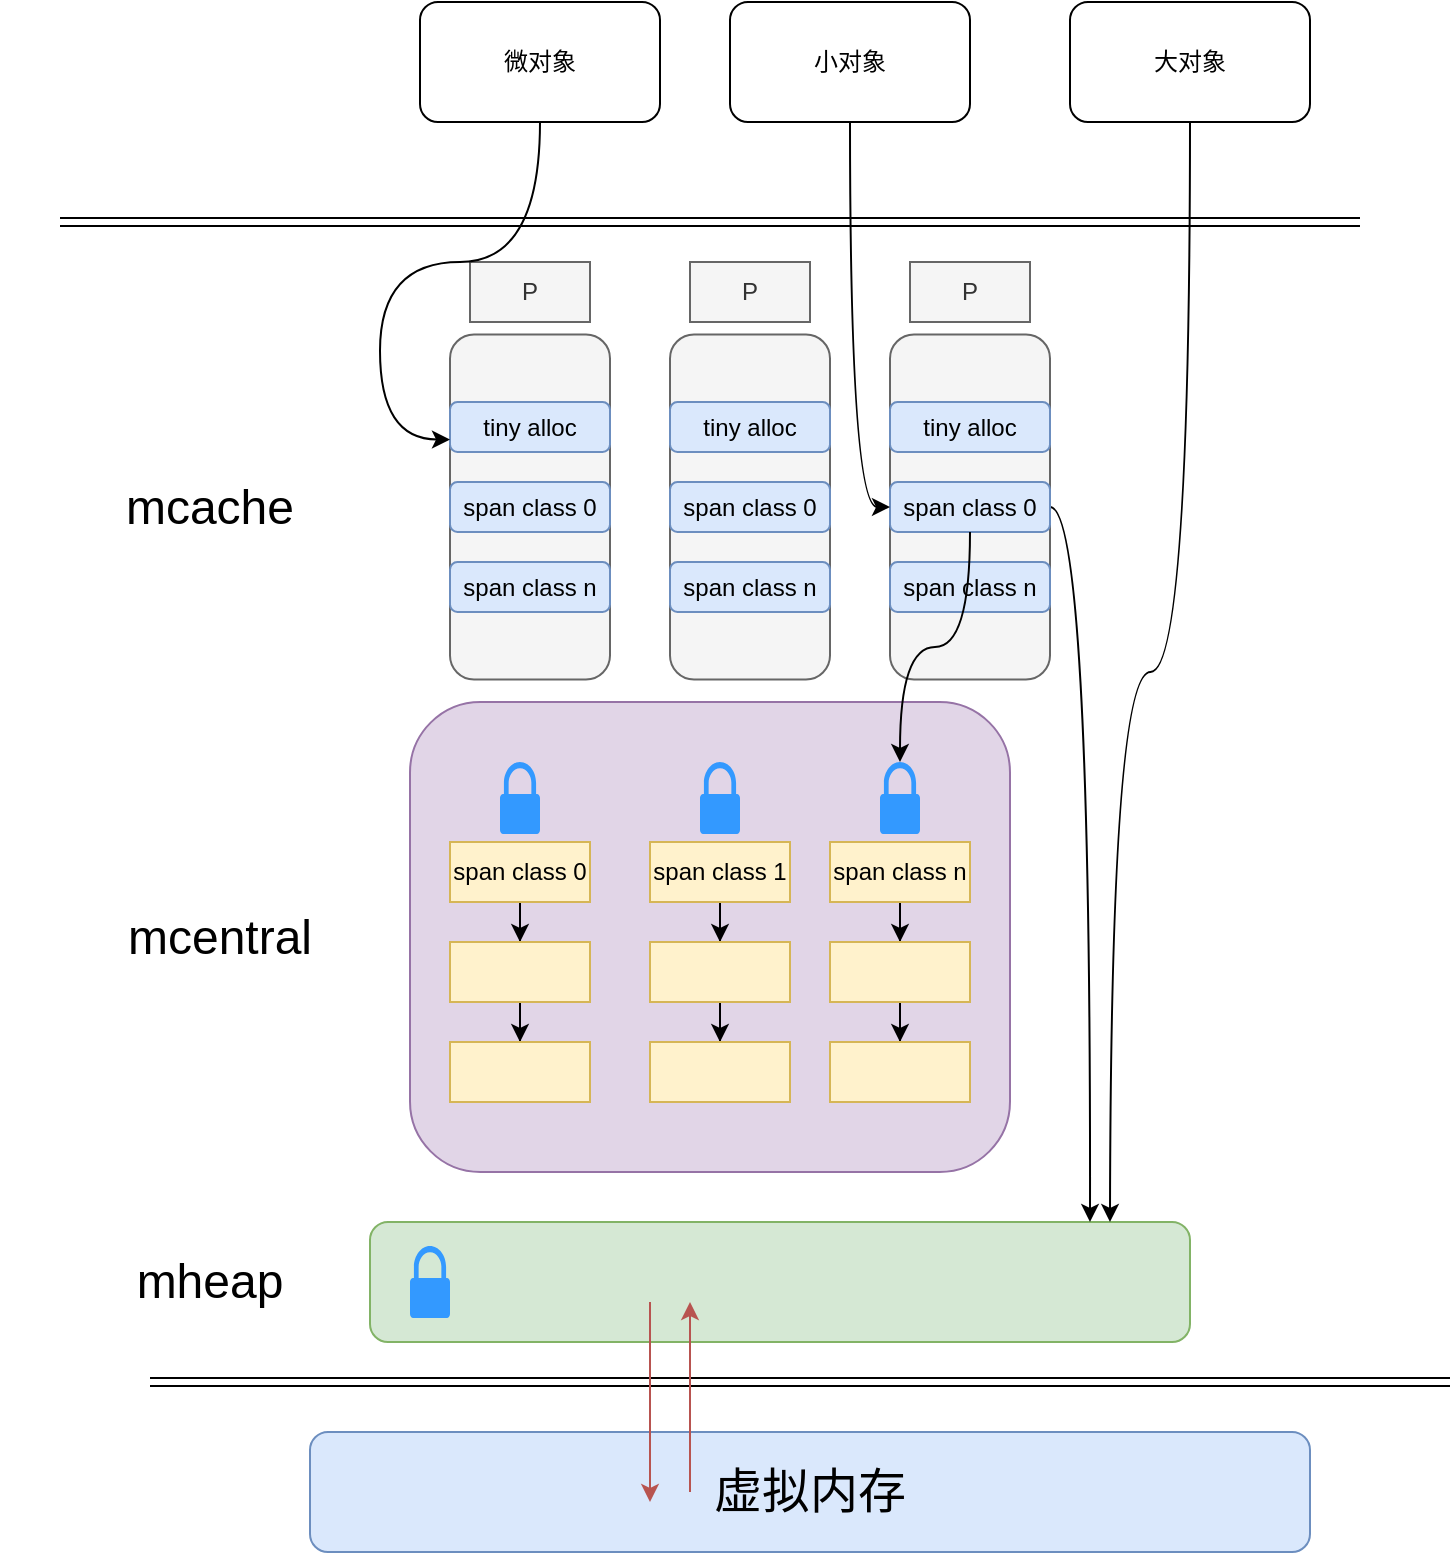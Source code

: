 <mxfile version="26.1.3">
  <diagram name="第 1 页" id="foYkLZINWGd8DqjeHYjd">
    <mxGraphModel dx="1853" dy="1819" grid="1" gridSize="10" guides="1" tooltips="1" connect="1" arrows="1" fold="1" page="1" pageScale="1" pageWidth="827" pageHeight="1169" math="0" shadow="0">
      <root>
        <mxCell id="0" />
        <mxCell id="1" parent="0" />
        <mxCell id="wKhzmLMpQ3T_GMPxd84L-4" value="&lt;font style=&quot;font-size: 24px;&quot;&gt;虚拟内存&lt;/font&gt;" style="rounded=1;whiteSpace=wrap;html=1;fillColor=#dae8fc;strokeColor=#6c8ebf;movable=0;resizable=0;rotatable=0;deletable=0;editable=0;locked=1;connectable=0;" vertex="1" parent="1">
          <mxGeometry x="130" y="525" width="500" height="60" as="geometry" />
        </mxCell>
        <mxCell id="wKhzmLMpQ3T_GMPxd84L-5" value="" style="rounded=1;whiteSpace=wrap;html=1;fillColor=#d5e8d4;strokeColor=#82b366;movable=0;resizable=0;rotatable=0;deletable=0;editable=0;locked=1;connectable=0;" vertex="1" parent="1">
          <mxGeometry x="160" y="420" width="410" height="60" as="geometry" />
        </mxCell>
        <mxCell id="wKhzmLMpQ3T_GMPxd84L-6" value="" style="sketch=0;pointerEvents=1;shadow=0;dashed=0;html=1;strokeColor=none;labelPosition=center;verticalLabelPosition=bottom;verticalAlign=top;outlineConnect=0;align=center;shape=mxgraph.office.security.lock_protected;fillColor=#3399FF;movable=0;resizable=0;rotatable=0;deletable=0;editable=0;locked=1;connectable=0;" vertex="1" parent="1">
          <mxGeometry x="180" y="432" width="20" height="36" as="geometry" />
        </mxCell>
        <mxCell id="wKhzmLMpQ3T_GMPxd84L-7" value="" style="shape=link;html=1;rounded=0;movable=0;resizable=0;rotatable=0;deletable=0;editable=0;locked=1;connectable=0;" edge="1" parent="1">
          <mxGeometry width="100" relative="1" as="geometry">
            <mxPoint x="50" y="500" as="sourcePoint" />
            <mxPoint x="700" y="500" as="targetPoint" />
          </mxGeometry>
        </mxCell>
        <mxCell id="wKhzmLMpQ3T_GMPxd84L-12" value="" style="endArrow=classic;html=1;rounded=0;exitX=0.38;exitY=0.5;exitDx=0;exitDy=0;exitPerimeter=0;fillColor=#f8cecc;strokeColor=#b85450;movable=0;resizable=0;rotatable=0;deletable=0;editable=0;locked=1;connectable=0;" edge="1" parent="1" source="wKhzmLMpQ3T_GMPxd84L-4">
          <mxGeometry width="50" height="50" relative="1" as="geometry">
            <mxPoint x="270" y="510" as="sourcePoint" />
            <mxPoint x="320" y="460" as="targetPoint" />
          </mxGeometry>
        </mxCell>
        <mxCell id="wKhzmLMpQ3T_GMPxd84L-13" value="" style="endArrow=classic;html=1;rounded=0;exitX=0.38;exitY=0.5;exitDx=0;exitDy=0;exitPerimeter=0;entryX=0.34;entryY=0.583;entryDx=0;entryDy=0;entryPerimeter=0;fillColor=#f8cecc;strokeColor=#b85450;movable=0;resizable=0;rotatable=0;deletable=0;editable=0;locked=1;connectable=0;" edge="1" parent="1" target="wKhzmLMpQ3T_GMPxd84L-4">
          <mxGeometry width="50" height="50" relative="1" as="geometry">
            <mxPoint x="300" y="460" as="sourcePoint" />
            <mxPoint x="300" y="545" as="targetPoint" />
          </mxGeometry>
        </mxCell>
        <mxCell id="wKhzmLMpQ3T_GMPxd84L-14" value="" style="rounded=1;whiteSpace=wrap;html=1;fillColor=#e1d5e7;strokeColor=#9673a6;movable=0;resizable=0;rotatable=0;deletable=0;editable=0;locked=1;connectable=0;" vertex="1" parent="1">
          <mxGeometry x="180" y="160" width="300" height="235" as="geometry" />
        </mxCell>
        <mxCell id="wKhzmLMpQ3T_GMPxd84L-20" value="&lt;div data-lake_diagram_content_editor_data=&quot;true&quot;&gt;&lt;font style=&quot;font-size: 24px;&quot;&gt;mcentral&lt;/font&gt;&lt;/div&gt;" style="text;html=1;align=center;verticalAlign=middle;whiteSpace=wrap;rounded=0;movable=0;resizable=0;rotatable=0;deletable=0;editable=0;locked=1;connectable=0;" vertex="1" parent="1">
          <mxGeometry x="-20" y="262.5" width="210" height="30" as="geometry" />
        </mxCell>
        <mxCell id="wKhzmLMpQ3T_GMPxd84L-21" value="&lt;span style=&quot;font-size: 24px;&quot;&gt;mheap&lt;/span&gt;" style="text;html=1;align=center;verticalAlign=middle;whiteSpace=wrap;rounded=0;movable=0;resizable=0;rotatable=0;deletable=0;editable=0;locked=1;connectable=0;" vertex="1" parent="1">
          <mxGeometry x="50" y="435" width="60" height="30" as="geometry" />
        </mxCell>
        <mxCell id="wKhzmLMpQ3T_GMPxd84L-44" value="&lt;div data-lake_diagram_content_editor_data=&quot;true&quot;&gt;&lt;font style=&quot;font-size: 24px;&quot;&gt;mcache&lt;/font&gt;&lt;/div&gt;" style="text;html=1;align=center;verticalAlign=middle;whiteSpace=wrap;rounded=0;movable=0;resizable=0;rotatable=0;deletable=0;editable=0;locked=1;connectable=0;" vertex="1" parent="1">
          <mxGeometry x="-25" y="47.5" width="210" height="30" as="geometry" />
        </mxCell>
        <mxCell id="wKhzmLMpQ3T_GMPxd84L-46" value="" style="group;movable=0;resizable=0;rotatable=0;deletable=0;editable=0;locked=1;connectable=0;" vertex="1" connectable="0" parent="1">
          <mxGeometry x="200" y="190" width="260" height="170" as="geometry" />
        </mxCell>
        <mxCell id="wKhzmLMpQ3T_GMPxd84L-40" value="" style="sketch=0;pointerEvents=1;shadow=0;dashed=0;html=1;strokeColor=none;labelPosition=center;verticalLabelPosition=bottom;verticalAlign=top;outlineConnect=0;align=center;shape=mxgraph.office.security.lock_protected;fillColor=#3399FF;movable=0;resizable=0;rotatable=0;deletable=0;editable=0;locked=1;connectable=0;" vertex="1" parent="wKhzmLMpQ3T_GMPxd84L-46">
          <mxGeometry x="25" width="20" height="36" as="geometry" />
        </mxCell>
        <mxCell id="wKhzmLMpQ3T_GMPxd84L-41" value="" style="sketch=0;pointerEvents=1;shadow=0;dashed=0;html=1;strokeColor=none;labelPosition=center;verticalLabelPosition=bottom;verticalAlign=top;outlineConnect=0;align=center;shape=mxgraph.office.security.lock_protected;fillColor=#3399FF;movable=0;resizable=0;rotatable=0;deletable=0;editable=0;locked=1;connectable=0;" vertex="1" parent="wKhzmLMpQ3T_GMPxd84L-46">
          <mxGeometry x="125" width="20" height="36" as="geometry" />
        </mxCell>
        <mxCell id="wKhzmLMpQ3T_GMPxd84L-42" value="" style="sketch=0;pointerEvents=1;shadow=0;dashed=0;html=1;strokeColor=none;labelPosition=center;verticalLabelPosition=bottom;verticalAlign=top;outlineConnect=0;align=center;shape=mxgraph.office.security.lock_protected;fillColor=#3399FF;movable=0;resizable=0;rotatable=0;deletable=0;editable=0;locked=1;connectable=0;" vertex="1" parent="wKhzmLMpQ3T_GMPxd84L-46">
          <mxGeometry x="215" width="20" height="36" as="geometry" />
        </mxCell>
        <mxCell id="wKhzmLMpQ3T_GMPxd84L-45" value="" style="group;movable=0;resizable=0;rotatable=0;deletable=0;editable=0;locked=1;connectable=0;" vertex="1" connectable="0" parent="wKhzmLMpQ3T_GMPxd84L-46">
          <mxGeometry y="40" width="260" height="130" as="geometry" />
        </mxCell>
        <mxCell id="wKhzmLMpQ3T_GMPxd84L-23" value="" style="edgeStyle=orthogonalEdgeStyle;rounded=0;orthogonalLoop=1;jettySize=auto;html=1;entryX=0.5;entryY=0;entryDx=0;entryDy=0;movable=0;resizable=0;rotatable=0;deletable=0;editable=0;locked=1;connectable=0;" edge="1" parent="wKhzmLMpQ3T_GMPxd84L-45" source="wKhzmLMpQ3T_GMPxd84L-16" target="wKhzmLMpQ3T_GMPxd84L-17">
          <mxGeometry relative="1" as="geometry">
            <Array as="points" />
          </mxGeometry>
        </mxCell>
        <mxCell id="wKhzmLMpQ3T_GMPxd84L-16" value="span class 0" style="rounded=0;whiteSpace=wrap;html=1;fillColor=#fff2cc;strokeColor=#d6b656;movable=0;resizable=0;rotatable=0;deletable=0;editable=0;locked=1;connectable=0;" vertex="1" parent="wKhzmLMpQ3T_GMPxd84L-45">
          <mxGeometry width="70" height="30" as="geometry" />
        </mxCell>
        <mxCell id="wKhzmLMpQ3T_GMPxd84L-24" value="" style="edgeStyle=orthogonalEdgeStyle;rounded=0;orthogonalLoop=1;jettySize=auto;html=1;movable=0;resizable=0;rotatable=0;deletable=0;editable=0;locked=1;connectable=0;" edge="1" parent="wKhzmLMpQ3T_GMPxd84L-45" source="wKhzmLMpQ3T_GMPxd84L-17" target="wKhzmLMpQ3T_GMPxd84L-19">
          <mxGeometry relative="1" as="geometry" />
        </mxCell>
        <mxCell id="wKhzmLMpQ3T_GMPxd84L-17" value="" style="rounded=0;whiteSpace=wrap;html=1;fillColor=#fff2cc;strokeColor=#d6b656;movable=0;resizable=0;rotatable=0;deletable=0;editable=0;locked=1;connectable=0;" vertex="1" parent="wKhzmLMpQ3T_GMPxd84L-45">
          <mxGeometry y="50" width="70" height="30" as="geometry" />
        </mxCell>
        <mxCell id="wKhzmLMpQ3T_GMPxd84L-19" value="" style="rounded=0;whiteSpace=wrap;html=1;fillColor=#fff2cc;strokeColor=#d6b656;movable=0;resizable=0;rotatable=0;deletable=0;editable=0;locked=1;connectable=0;" vertex="1" parent="wKhzmLMpQ3T_GMPxd84L-45">
          <mxGeometry y="100" width="70" height="30" as="geometry" />
        </mxCell>
        <mxCell id="wKhzmLMpQ3T_GMPxd84L-25" value="" style="edgeStyle=orthogonalEdgeStyle;rounded=0;orthogonalLoop=1;jettySize=auto;html=1;entryX=0.5;entryY=0;entryDx=0;entryDy=0;movable=0;resizable=0;rotatable=0;deletable=0;editable=0;locked=1;connectable=0;" edge="1" parent="wKhzmLMpQ3T_GMPxd84L-45" source="wKhzmLMpQ3T_GMPxd84L-26" target="wKhzmLMpQ3T_GMPxd84L-28">
          <mxGeometry relative="1" as="geometry">
            <Array as="points" />
          </mxGeometry>
        </mxCell>
        <mxCell id="wKhzmLMpQ3T_GMPxd84L-26" value="span class 1" style="rounded=0;whiteSpace=wrap;html=1;fillColor=#fff2cc;strokeColor=#d6b656;movable=0;resizable=0;rotatable=0;deletable=0;editable=0;locked=1;connectable=0;" vertex="1" parent="wKhzmLMpQ3T_GMPxd84L-45">
          <mxGeometry x="100" width="70" height="30" as="geometry" />
        </mxCell>
        <mxCell id="wKhzmLMpQ3T_GMPxd84L-27" value="" style="edgeStyle=orthogonalEdgeStyle;rounded=0;orthogonalLoop=1;jettySize=auto;html=1;movable=0;resizable=0;rotatable=0;deletable=0;editable=0;locked=1;connectable=0;" edge="1" parent="wKhzmLMpQ3T_GMPxd84L-45" source="wKhzmLMpQ3T_GMPxd84L-28" target="wKhzmLMpQ3T_GMPxd84L-29">
          <mxGeometry relative="1" as="geometry" />
        </mxCell>
        <mxCell id="wKhzmLMpQ3T_GMPxd84L-28" value="" style="rounded=0;whiteSpace=wrap;html=1;fillColor=#fff2cc;strokeColor=#d6b656;movable=0;resizable=0;rotatable=0;deletable=0;editable=0;locked=1;connectable=0;" vertex="1" parent="wKhzmLMpQ3T_GMPxd84L-45">
          <mxGeometry x="100" y="50" width="70" height="30" as="geometry" />
        </mxCell>
        <mxCell id="wKhzmLMpQ3T_GMPxd84L-29" value="" style="rounded=0;whiteSpace=wrap;html=1;fillColor=#fff2cc;strokeColor=#d6b656;movable=0;resizable=0;rotatable=0;deletable=0;editable=0;locked=1;connectable=0;" vertex="1" parent="wKhzmLMpQ3T_GMPxd84L-45">
          <mxGeometry x="100" y="100" width="70" height="30" as="geometry" />
        </mxCell>
        <mxCell id="wKhzmLMpQ3T_GMPxd84L-35" value="" style="edgeStyle=orthogonalEdgeStyle;rounded=0;orthogonalLoop=1;jettySize=auto;html=1;entryX=0.5;entryY=0;entryDx=0;entryDy=0;movable=0;resizable=0;rotatable=0;deletable=0;editable=0;locked=1;connectable=0;" edge="1" parent="wKhzmLMpQ3T_GMPxd84L-45" source="wKhzmLMpQ3T_GMPxd84L-36" target="wKhzmLMpQ3T_GMPxd84L-38">
          <mxGeometry relative="1" as="geometry">
            <Array as="points" />
          </mxGeometry>
        </mxCell>
        <mxCell id="wKhzmLMpQ3T_GMPxd84L-36" value="span class n" style="rounded=0;whiteSpace=wrap;html=1;fillColor=#fff2cc;strokeColor=#d6b656;movable=0;resizable=0;rotatable=0;deletable=0;editable=0;locked=1;connectable=0;" vertex="1" parent="wKhzmLMpQ3T_GMPxd84L-45">
          <mxGeometry x="190" width="70" height="30" as="geometry" />
        </mxCell>
        <mxCell id="wKhzmLMpQ3T_GMPxd84L-37" value="" style="edgeStyle=orthogonalEdgeStyle;rounded=0;orthogonalLoop=1;jettySize=auto;html=1;movable=0;resizable=0;rotatable=0;deletable=0;editable=0;locked=1;connectable=0;" edge="1" parent="wKhzmLMpQ3T_GMPxd84L-45" source="wKhzmLMpQ3T_GMPxd84L-38" target="wKhzmLMpQ3T_GMPxd84L-39">
          <mxGeometry relative="1" as="geometry" />
        </mxCell>
        <mxCell id="wKhzmLMpQ3T_GMPxd84L-38" value="" style="rounded=0;whiteSpace=wrap;html=1;fillColor=#fff2cc;strokeColor=#d6b656;movable=0;resizable=0;rotatable=0;deletable=0;editable=0;locked=1;connectable=0;" vertex="1" parent="wKhzmLMpQ3T_GMPxd84L-45">
          <mxGeometry x="190" y="50" width="70" height="30" as="geometry" />
        </mxCell>
        <mxCell id="wKhzmLMpQ3T_GMPxd84L-39" value="" style="rounded=0;whiteSpace=wrap;html=1;fillColor=#fff2cc;strokeColor=#d6b656;movable=0;resizable=0;rotatable=0;deletable=0;editable=0;locked=1;connectable=0;" vertex="1" parent="wKhzmLMpQ3T_GMPxd84L-45">
          <mxGeometry x="190" y="100" width="70" height="30" as="geometry" />
        </mxCell>
        <mxCell id="wKhzmLMpQ3T_GMPxd84L-50" value="" style="group;movable=0;resizable=0;rotatable=0;deletable=0;editable=0;locked=1;connectable=0;" vertex="1" connectable="0" parent="1">
          <mxGeometry x="200" y="-23.75" width="80" height="172.5" as="geometry" />
        </mxCell>
        <mxCell id="wKhzmLMpQ3T_GMPxd84L-43" value="&lt;div&gt;&lt;br&gt;&lt;/div&gt;" style="rounded=1;whiteSpace=wrap;html=1;fillColor=#f5f5f5;strokeColor=#666666;fontColor=#333333;movable=0;resizable=0;rotatable=0;deletable=0;editable=0;locked=1;connectable=0;" vertex="1" parent="wKhzmLMpQ3T_GMPxd84L-50">
          <mxGeometry width="80" height="172.5" as="geometry" />
        </mxCell>
        <mxCell id="wKhzmLMpQ3T_GMPxd84L-47" value="tiny alloc" style="rounded=1;whiteSpace=wrap;html=1;fillColor=#dae8fc;strokeColor=#6c8ebf;movable=0;resizable=0;rotatable=0;deletable=0;editable=0;locked=1;connectable=0;" vertex="1" parent="wKhzmLMpQ3T_GMPxd84L-50">
          <mxGeometry y="33.75" width="80" height="25" as="geometry" />
        </mxCell>
        <mxCell id="wKhzmLMpQ3T_GMPxd84L-48" value="span class 0" style="rounded=1;whiteSpace=wrap;html=1;fillColor=#dae8fc;strokeColor=#6c8ebf;movable=0;resizable=0;rotatable=0;deletable=0;editable=0;locked=1;connectable=0;" vertex="1" parent="wKhzmLMpQ3T_GMPxd84L-50">
          <mxGeometry y="73.75" width="80" height="25" as="geometry" />
        </mxCell>
        <mxCell id="wKhzmLMpQ3T_GMPxd84L-49" value="span class n" style="rounded=1;whiteSpace=wrap;html=1;fillColor=#dae8fc;strokeColor=#6c8ebf;movable=0;resizable=0;rotatable=0;deletable=0;editable=0;locked=1;connectable=0;" vertex="1" parent="wKhzmLMpQ3T_GMPxd84L-50">
          <mxGeometry y="113.75" width="80" height="25" as="geometry" />
        </mxCell>
        <mxCell id="wKhzmLMpQ3T_GMPxd84L-52" value="" style="group;movable=0;resizable=0;rotatable=0;deletable=0;editable=0;locked=1;connectable=0;" vertex="1" connectable="0" parent="1">
          <mxGeometry x="310" y="-23.75" width="80" height="172.5" as="geometry" />
        </mxCell>
        <mxCell id="wKhzmLMpQ3T_GMPxd84L-53" value="&lt;div&gt;&lt;br&gt;&lt;/div&gt;" style="rounded=1;whiteSpace=wrap;html=1;fillColor=#f5f5f5;strokeColor=#666666;fontColor=#333333;movable=0;resizable=0;rotatable=0;deletable=0;editable=0;locked=1;connectable=0;" vertex="1" parent="wKhzmLMpQ3T_GMPxd84L-52">
          <mxGeometry width="80" height="172.5" as="geometry" />
        </mxCell>
        <mxCell id="wKhzmLMpQ3T_GMPxd84L-54" value="tiny alloc" style="rounded=1;whiteSpace=wrap;html=1;fillColor=#dae8fc;strokeColor=#6c8ebf;movable=0;resizable=0;rotatable=0;deletable=0;editable=0;locked=1;connectable=0;" vertex="1" parent="wKhzmLMpQ3T_GMPxd84L-52">
          <mxGeometry y="33.75" width="80" height="25" as="geometry" />
        </mxCell>
        <mxCell id="wKhzmLMpQ3T_GMPxd84L-55" value="span class 0" style="rounded=1;whiteSpace=wrap;html=1;fillColor=#dae8fc;strokeColor=#6c8ebf;movable=0;resizable=0;rotatable=0;deletable=0;editable=0;locked=1;connectable=0;" vertex="1" parent="wKhzmLMpQ3T_GMPxd84L-52">
          <mxGeometry y="73.75" width="80" height="25" as="geometry" />
        </mxCell>
        <mxCell id="wKhzmLMpQ3T_GMPxd84L-56" value="span class n" style="rounded=1;whiteSpace=wrap;html=1;fillColor=#dae8fc;strokeColor=#6c8ebf;movable=0;resizable=0;rotatable=0;deletable=0;editable=0;locked=1;connectable=0;" vertex="1" parent="wKhzmLMpQ3T_GMPxd84L-52">
          <mxGeometry y="113.75" width="80" height="25" as="geometry" />
        </mxCell>
        <mxCell id="wKhzmLMpQ3T_GMPxd84L-57" value="" style="group;movable=0;resizable=0;rotatable=0;deletable=0;editable=0;locked=1;connectable=0;" vertex="1" connectable="0" parent="1">
          <mxGeometry x="420" y="-23.75" width="80" height="172.5" as="geometry" />
        </mxCell>
        <mxCell id="wKhzmLMpQ3T_GMPxd84L-78" style="edgeStyle=orthogonalEdgeStyle;rounded=0;orthogonalLoop=1;jettySize=auto;html=1;curved=1;movable=0;resizable=0;rotatable=0;deletable=0;editable=0;locked=1;connectable=0;" edge="1" parent="wKhzmLMpQ3T_GMPxd84L-57" source="wKhzmLMpQ3T_GMPxd84L-58">
          <mxGeometry relative="1" as="geometry">
            <mxPoint x="100" y="443.75" as="targetPoint" />
          </mxGeometry>
        </mxCell>
        <mxCell id="wKhzmLMpQ3T_GMPxd84L-58" value="&lt;div&gt;&lt;br&gt;&lt;/div&gt;" style="rounded=1;whiteSpace=wrap;html=1;fillColor=#f5f5f5;strokeColor=#666666;fontColor=#333333;movable=0;resizable=0;rotatable=0;deletable=0;editable=0;locked=1;connectable=0;" vertex="1" parent="wKhzmLMpQ3T_GMPxd84L-57">
          <mxGeometry width="80" height="172.5" as="geometry" />
        </mxCell>
        <mxCell id="wKhzmLMpQ3T_GMPxd84L-59" value="tiny alloc" style="rounded=1;whiteSpace=wrap;html=1;fillColor=#dae8fc;strokeColor=#6c8ebf;movable=0;resizable=0;rotatable=0;deletable=0;editable=0;locked=1;connectable=0;" vertex="1" parent="wKhzmLMpQ3T_GMPxd84L-57">
          <mxGeometry y="33.75" width="80" height="25" as="geometry" />
        </mxCell>
        <mxCell id="wKhzmLMpQ3T_GMPxd84L-60" value="span class 0" style="rounded=1;whiteSpace=wrap;html=1;fillColor=#dae8fc;strokeColor=#6c8ebf;movable=0;resizable=0;rotatable=0;deletable=0;editable=0;locked=1;connectable=0;" vertex="1" parent="wKhzmLMpQ3T_GMPxd84L-57">
          <mxGeometry y="73.75" width="80" height="25" as="geometry" />
        </mxCell>
        <mxCell id="wKhzmLMpQ3T_GMPxd84L-61" value="span class n" style="rounded=1;whiteSpace=wrap;html=1;fillColor=#dae8fc;strokeColor=#6c8ebf;movable=0;resizable=0;rotatable=0;deletable=0;editable=0;locked=1;connectable=0;" vertex="1" parent="wKhzmLMpQ3T_GMPxd84L-57">
          <mxGeometry y="113.75" width="80" height="25" as="geometry" />
        </mxCell>
        <mxCell id="wKhzmLMpQ3T_GMPxd84L-62" value="P" style="text;html=1;align=center;verticalAlign=middle;whiteSpace=wrap;rounded=0;fillColor=#f5f5f5;fontColor=#333333;strokeColor=#666666;movable=0;resizable=0;rotatable=0;deletable=0;editable=0;locked=1;connectable=0;" vertex="1" parent="1">
          <mxGeometry x="210" y="-60" width="60" height="30" as="geometry" />
        </mxCell>
        <mxCell id="wKhzmLMpQ3T_GMPxd84L-63" value="P" style="text;html=1;align=center;verticalAlign=middle;whiteSpace=wrap;rounded=0;fillColor=#f5f5f5;fontColor=#333333;strokeColor=#666666;movable=0;resizable=0;rotatable=0;deletable=0;editable=0;locked=1;connectable=0;" vertex="1" parent="1">
          <mxGeometry x="320" y="-60" width="60" height="30" as="geometry" />
        </mxCell>
        <mxCell id="wKhzmLMpQ3T_GMPxd84L-64" value="P" style="text;html=1;align=center;verticalAlign=middle;whiteSpace=wrap;rounded=0;fillColor=#f5f5f5;fontColor=#333333;strokeColor=#666666;movable=0;resizable=0;rotatable=0;deletable=0;editable=0;locked=1;connectable=0;" vertex="1" parent="1">
          <mxGeometry x="430" y="-60" width="60" height="30" as="geometry" />
        </mxCell>
        <mxCell id="wKhzmLMpQ3T_GMPxd84L-65" value="" style="shape=link;html=1;rounded=0;movable=0;resizable=0;rotatable=0;deletable=0;editable=0;locked=1;connectable=0;" edge="1" parent="1">
          <mxGeometry width="100" relative="1" as="geometry">
            <mxPoint x="5" y="-80" as="sourcePoint" />
            <mxPoint x="655" y="-80" as="targetPoint" />
          </mxGeometry>
        </mxCell>
        <mxCell id="wKhzmLMpQ3T_GMPxd84L-72" style="edgeStyle=orthogonalEdgeStyle;rounded=0;orthogonalLoop=1;jettySize=auto;html=1;entryX=0;entryY=0.75;entryDx=0;entryDy=0;elbow=vertical;curved=1;movable=0;resizable=0;rotatable=0;deletable=0;editable=0;locked=1;connectable=0;" edge="1" parent="1" source="wKhzmLMpQ3T_GMPxd84L-68" target="wKhzmLMpQ3T_GMPxd84L-47">
          <mxGeometry relative="1" as="geometry" />
        </mxCell>
        <mxCell id="wKhzmLMpQ3T_GMPxd84L-68" value="微对象" style="rounded=1;whiteSpace=wrap;html=1;movable=0;resizable=0;rotatable=0;deletable=0;editable=0;locked=1;connectable=0;" vertex="1" parent="1">
          <mxGeometry x="185" y="-190" width="120" height="60" as="geometry" />
        </mxCell>
        <mxCell id="wKhzmLMpQ3T_GMPxd84L-73" style="edgeStyle=orthogonalEdgeStyle;rounded=0;orthogonalLoop=1;jettySize=auto;html=1;entryX=0;entryY=0.5;entryDx=0;entryDy=0;curved=1;movable=0;resizable=0;rotatable=0;deletable=0;editable=0;locked=1;connectable=0;" edge="1" parent="1" source="wKhzmLMpQ3T_GMPxd84L-69" target="wKhzmLMpQ3T_GMPxd84L-60">
          <mxGeometry relative="1" as="geometry" />
        </mxCell>
        <mxCell id="wKhzmLMpQ3T_GMPxd84L-69" value="小对象" style="rounded=1;whiteSpace=wrap;html=1;movable=0;resizable=0;rotatable=0;deletable=0;editable=0;locked=1;connectable=0;" vertex="1" parent="1">
          <mxGeometry x="340" y="-190" width="120" height="60" as="geometry" />
        </mxCell>
        <mxCell id="wKhzmLMpQ3T_GMPxd84L-79" style="edgeStyle=orthogonalEdgeStyle;rounded=0;orthogonalLoop=1;jettySize=auto;html=1;curved=1;movable=0;resizable=0;rotatable=0;deletable=0;editable=0;locked=1;connectable=0;" edge="1" parent="1" source="wKhzmLMpQ3T_GMPxd84L-70">
          <mxGeometry relative="1" as="geometry">
            <mxPoint x="530" y="420" as="targetPoint" />
          </mxGeometry>
        </mxCell>
        <mxCell id="wKhzmLMpQ3T_GMPxd84L-70" value="大对象" style="rounded=1;whiteSpace=wrap;html=1;movable=0;resizable=0;rotatable=0;deletable=0;editable=0;locked=1;connectable=0;" vertex="1" parent="1">
          <mxGeometry x="510" y="-190" width="120" height="60" as="geometry" />
        </mxCell>
        <mxCell id="wKhzmLMpQ3T_GMPxd84L-76" style="edgeStyle=orthogonalEdgeStyle;rounded=0;orthogonalLoop=1;jettySize=auto;html=1;curved=1;movable=0;resizable=0;rotatable=0;deletable=0;editable=0;locked=1;connectable=0;" edge="1" parent="1" source="wKhzmLMpQ3T_GMPxd84L-60" target="wKhzmLMpQ3T_GMPxd84L-42">
          <mxGeometry relative="1" as="geometry" />
        </mxCell>
      </root>
    </mxGraphModel>
  </diagram>
</mxfile>

